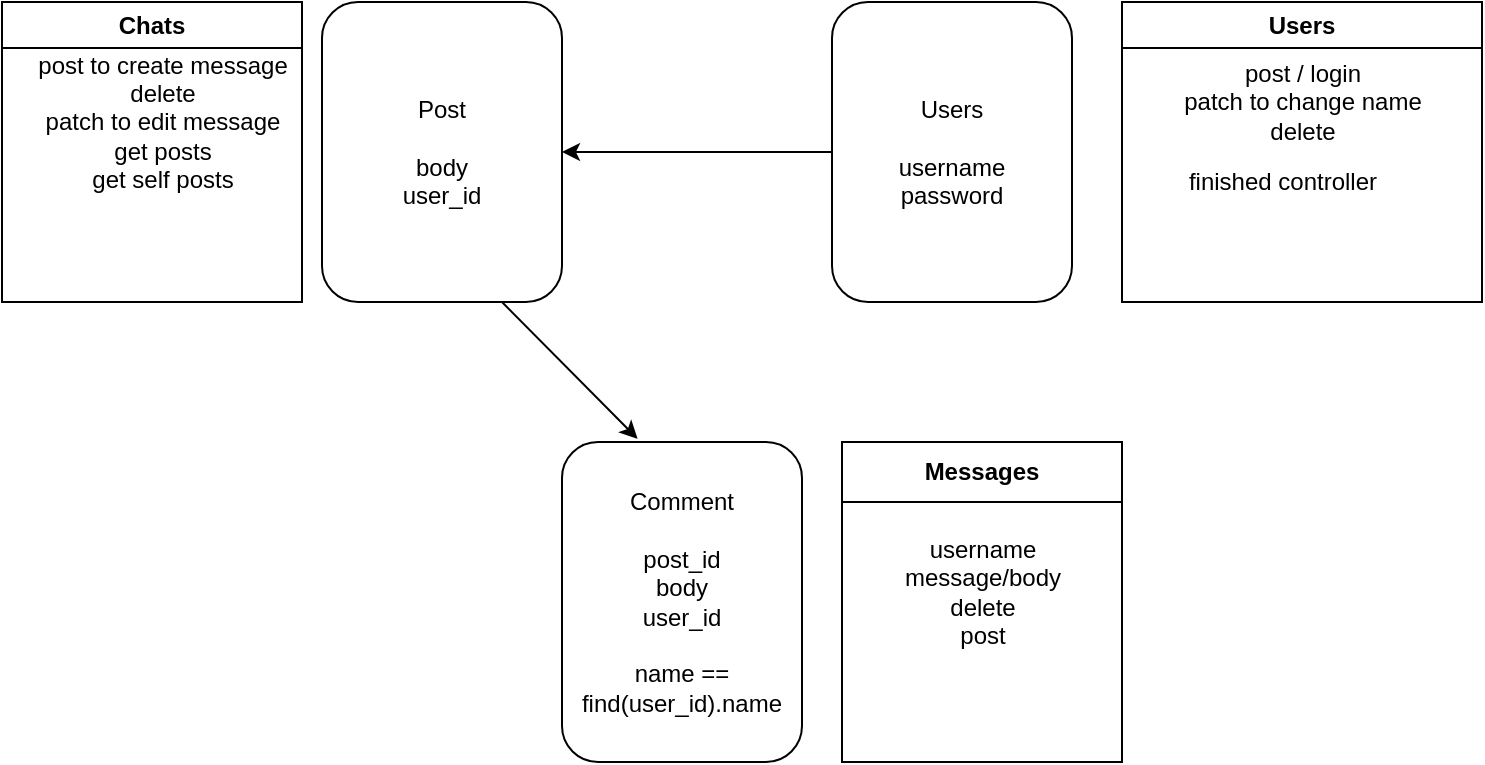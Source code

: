 <mxfile>
    <diagram id="eBChcp-jgUoYE0U1CTx5" name="Page-1">
        <mxGraphModel dx="915" dy="578" grid="1" gridSize="10" guides="1" tooltips="1" connect="1" arrows="1" fold="1" page="1" pageScale="1" pageWidth="850" pageHeight="1100" math="0" shadow="0">
            <root>
                <mxCell id="0"/>
                <mxCell id="1" parent="0"/>
                <mxCell id="6" style="edgeStyle=none;html=1;exitX=0.75;exitY=1;exitDx=0;exitDy=0;entryX=0.315;entryY=-0.01;entryDx=0;entryDy=0;entryPerimeter=0;" parent="1" source="2" target="4" edge="1">
                    <mxGeometry relative="1" as="geometry"/>
                </mxCell>
                <mxCell id="2" value="Post&lt;br&gt;&lt;br&gt;body&lt;br&gt;user_id" style="rounded=1;whiteSpace=wrap;html=1;" parent="1" vertex="1">
                    <mxGeometry x="170" y="70" width="120" height="150" as="geometry"/>
                </mxCell>
                <mxCell id="5" style="edgeStyle=none;html=1;exitX=0;exitY=0.5;exitDx=0;exitDy=0;entryX=1;entryY=0.5;entryDx=0;entryDy=0;" parent="1" source="3" target="2" edge="1">
                    <mxGeometry relative="1" as="geometry"/>
                </mxCell>
                <mxCell id="3" value="Users&lt;br&gt;&lt;br&gt;username&lt;br&gt;password" style="rounded=1;whiteSpace=wrap;html=1;" parent="1" vertex="1">
                    <mxGeometry x="425" y="70" width="120" height="150" as="geometry"/>
                </mxCell>
                <mxCell id="4" value="Comment&lt;br&gt;&lt;br&gt;post_id&lt;br&gt;body&lt;br&gt;user_id&lt;br&gt;&lt;br&gt;name == find(user_id).name" style="rounded=1;whiteSpace=wrap;html=1;" parent="1" vertex="1">
                    <mxGeometry x="290" y="290" width="120" height="160" as="geometry"/>
                </mxCell>
                <mxCell id="7" value="Messages" style="swimlane;whiteSpace=wrap;html=1;startSize=30;" parent="1" vertex="1">
                    <mxGeometry x="430" y="290" width="140" height="160" as="geometry"/>
                </mxCell>
                <mxCell id="9" value="username&lt;br&gt;message/body&lt;br&gt;delete&lt;br&gt;post" style="text;html=1;align=center;verticalAlign=middle;resizable=0;points=[];autosize=1;strokeColor=none;fillColor=none;" parent="7" vertex="1">
                    <mxGeometry x="20" y="40" width="100" height="70" as="geometry"/>
                </mxCell>
                <mxCell id="10" value="Chats" style="swimlane;whiteSpace=wrap;html=1;" parent="1" vertex="1">
                    <mxGeometry x="10" y="70" width="150" height="150" as="geometry"/>
                </mxCell>
                <mxCell id="11" value="post to create message&lt;br&gt;delete&lt;br&gt;patch to edit message&lt;br&gt;get posts&lt;br&gt;get self posts" style="text;html=1;align=center;verticalAlign=middle;resizable=0;points=[];autosize=1;strokeColor=none;fillColor=none;" parent="1" vertex="1">
                    <mxGeometry x="15" y="85" width="150" height="90" as="geometry"/>
                </mxCell>
                <mxCell id="12" value="Users" style="swimlane;whiteSpace=wrap;html=1;" parent="1" vertex="1">
                    <mxGeometry x="570" y="70" width="180" height="150" as="geometry"/>
                </mxCell>
                <mxCell id="14" value="post / login&lt;br&gt;patch to change name&lt;br&gt;delete" style="text;html=1;align=center;verticalAlign=middle;resizable=0;points=[];autosize=1;strokeColor=none;fillColor=none;" parent="12" vertex="1">
                    <mxGeometry x="20" y="20" width="140" height="60" as="geometry"/>
                </mxCell>
                <mxCell id="15" value="finished controller" style="text;html=1;align=center;verticalAlign=middle;resizable=0;points=[];autosize=1;strokeColor=none;fillColor=none;" vertex="1" parent="1">
                    <mxGeometry x="590" y="145" width="120" height="30" as="geometry"/>
                </mxCell>
            </root>
        </mxGraphModel>
    </diagram>
</mxfile>
